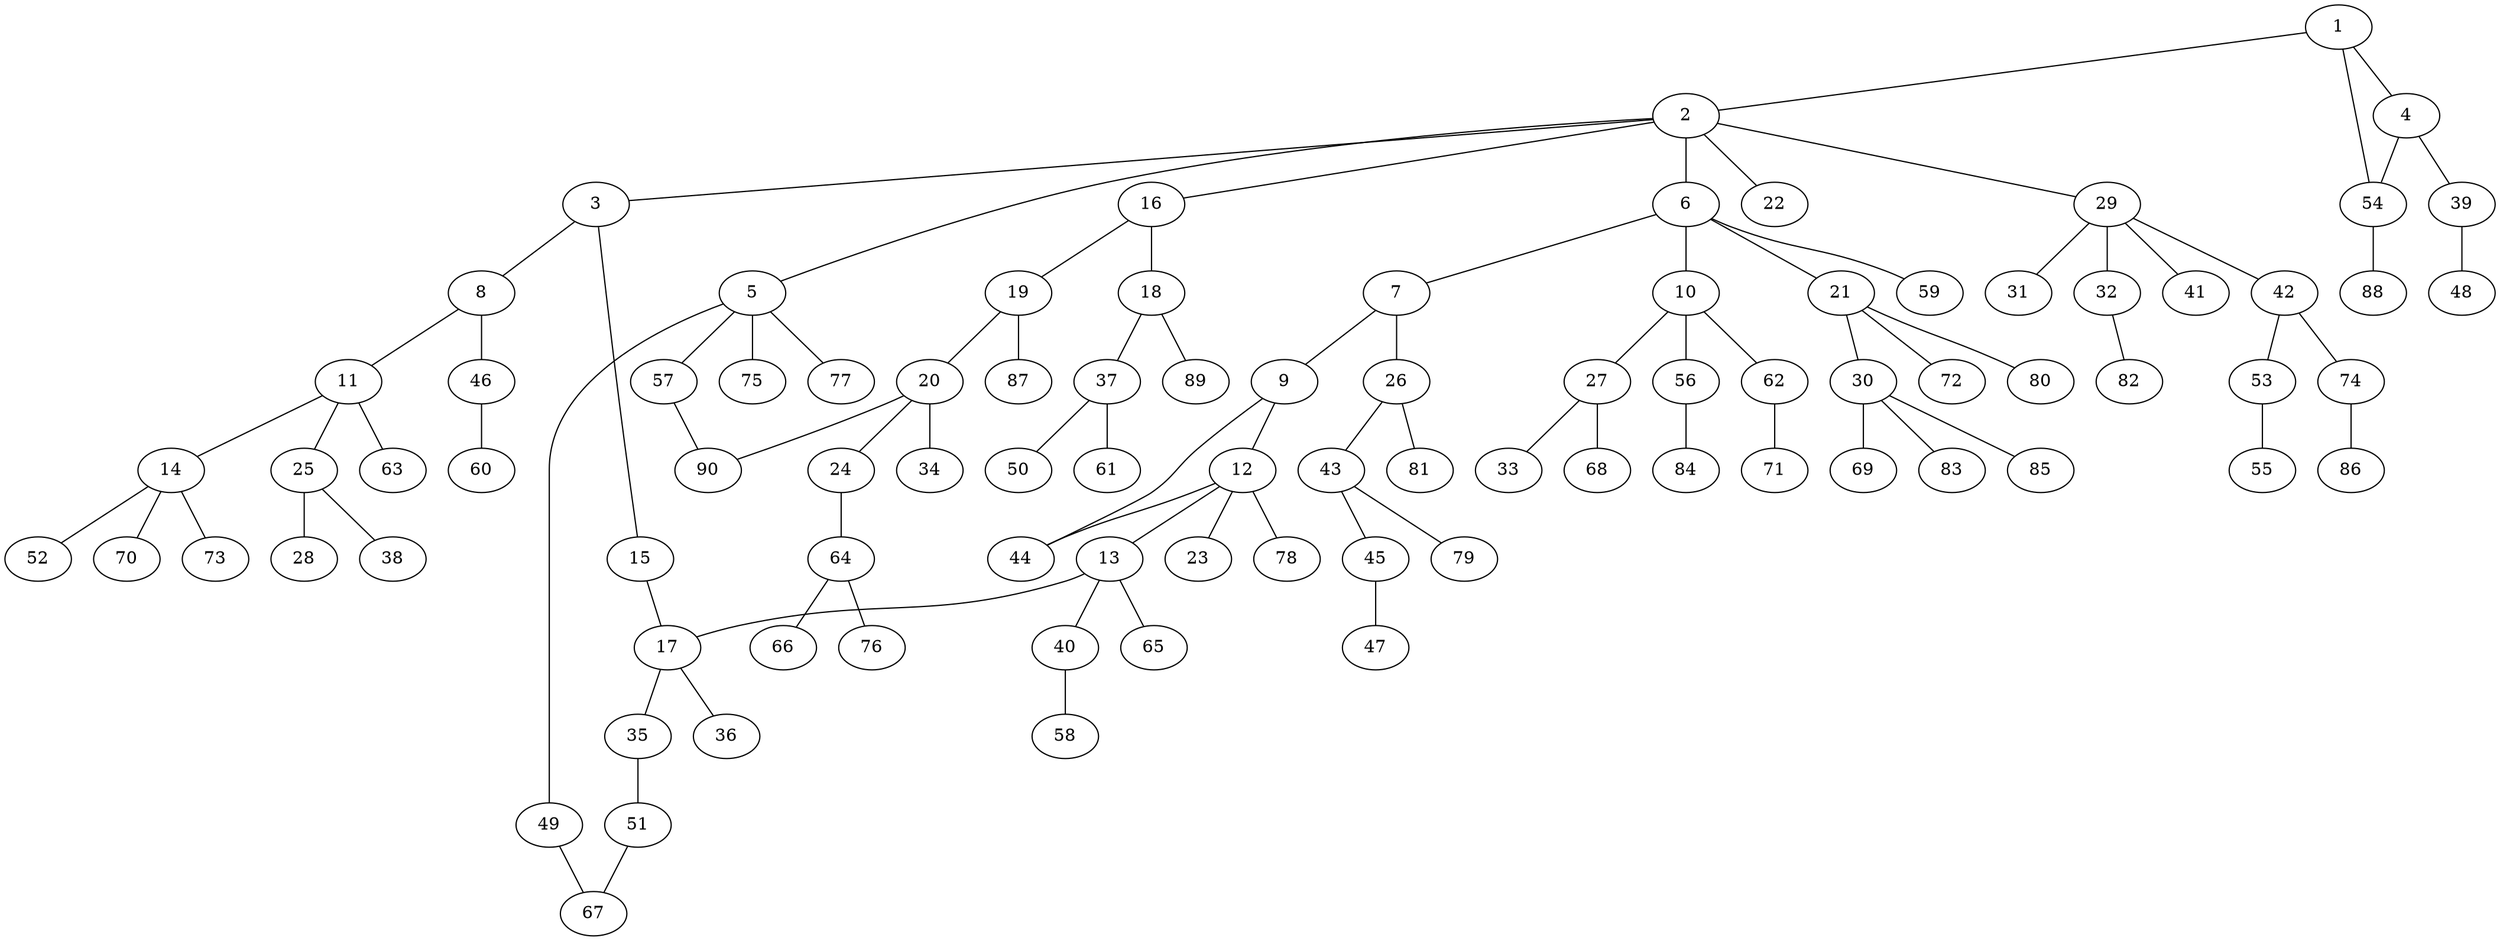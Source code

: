 graph graphname {1--2
1--4
1--54
2--3
2--5
2--6
2--16
2--22
2--29
3--8
3--15
4--39
4--54
5--49
5--57
5--75
5--77
6--7
6--10
6--21
6--59
7--9
7--26
8--11
8--46
9--12
9--44
10--27
10--56
10--62
11--14
11--25
11--63
12--13
12--23
12--44
12--78
13--17
13--40
13--65
14--52
14--70
14--73
15--17
16--18
16--19
17--35
17--36
18--37
18--89
19--20
19--87
20--24
20--34
20--90
21--30
21--72
21--80
24--64
25--28
25--38
26--43
26--81
27--33
27--68
29--31
29--32
29--41
29--42
30--69
30--83
30--85
32--82
35--51
37--50
37--61
39--48
40--58
42--53
42--74
43--45
43--79
45--47
46--60
49--67
51--67
53--55
54--88
56--84
57--90
62--71
64--66
64--76
74--86
}